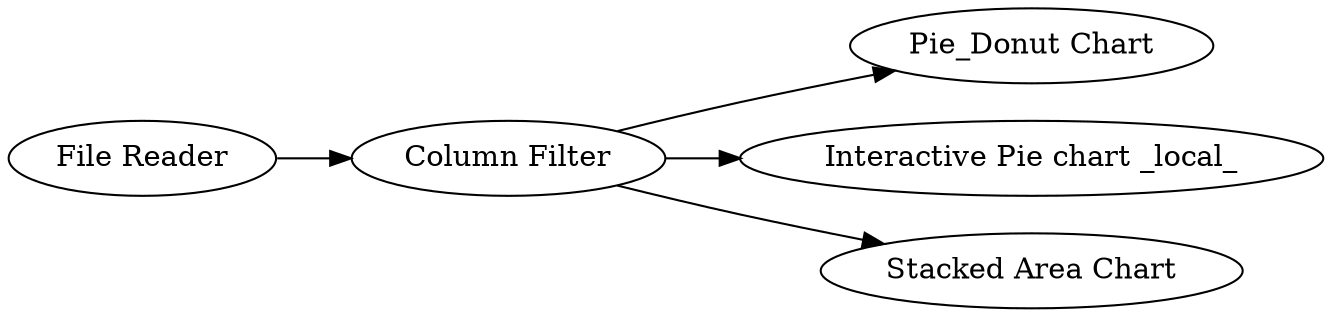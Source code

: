 digraph {
	2 -> 3
	2 -> 5
	2 -> 4
	1 -> 2
	5 [label="Interactive Pie chart _local_"]
	1 [label="File Reader"]
	4 [label="Stacked Area Chart"]
	3 [label="Pie_Donut Chart"]
	2 [label="Column Filter"]
	rankdir=LR
}
